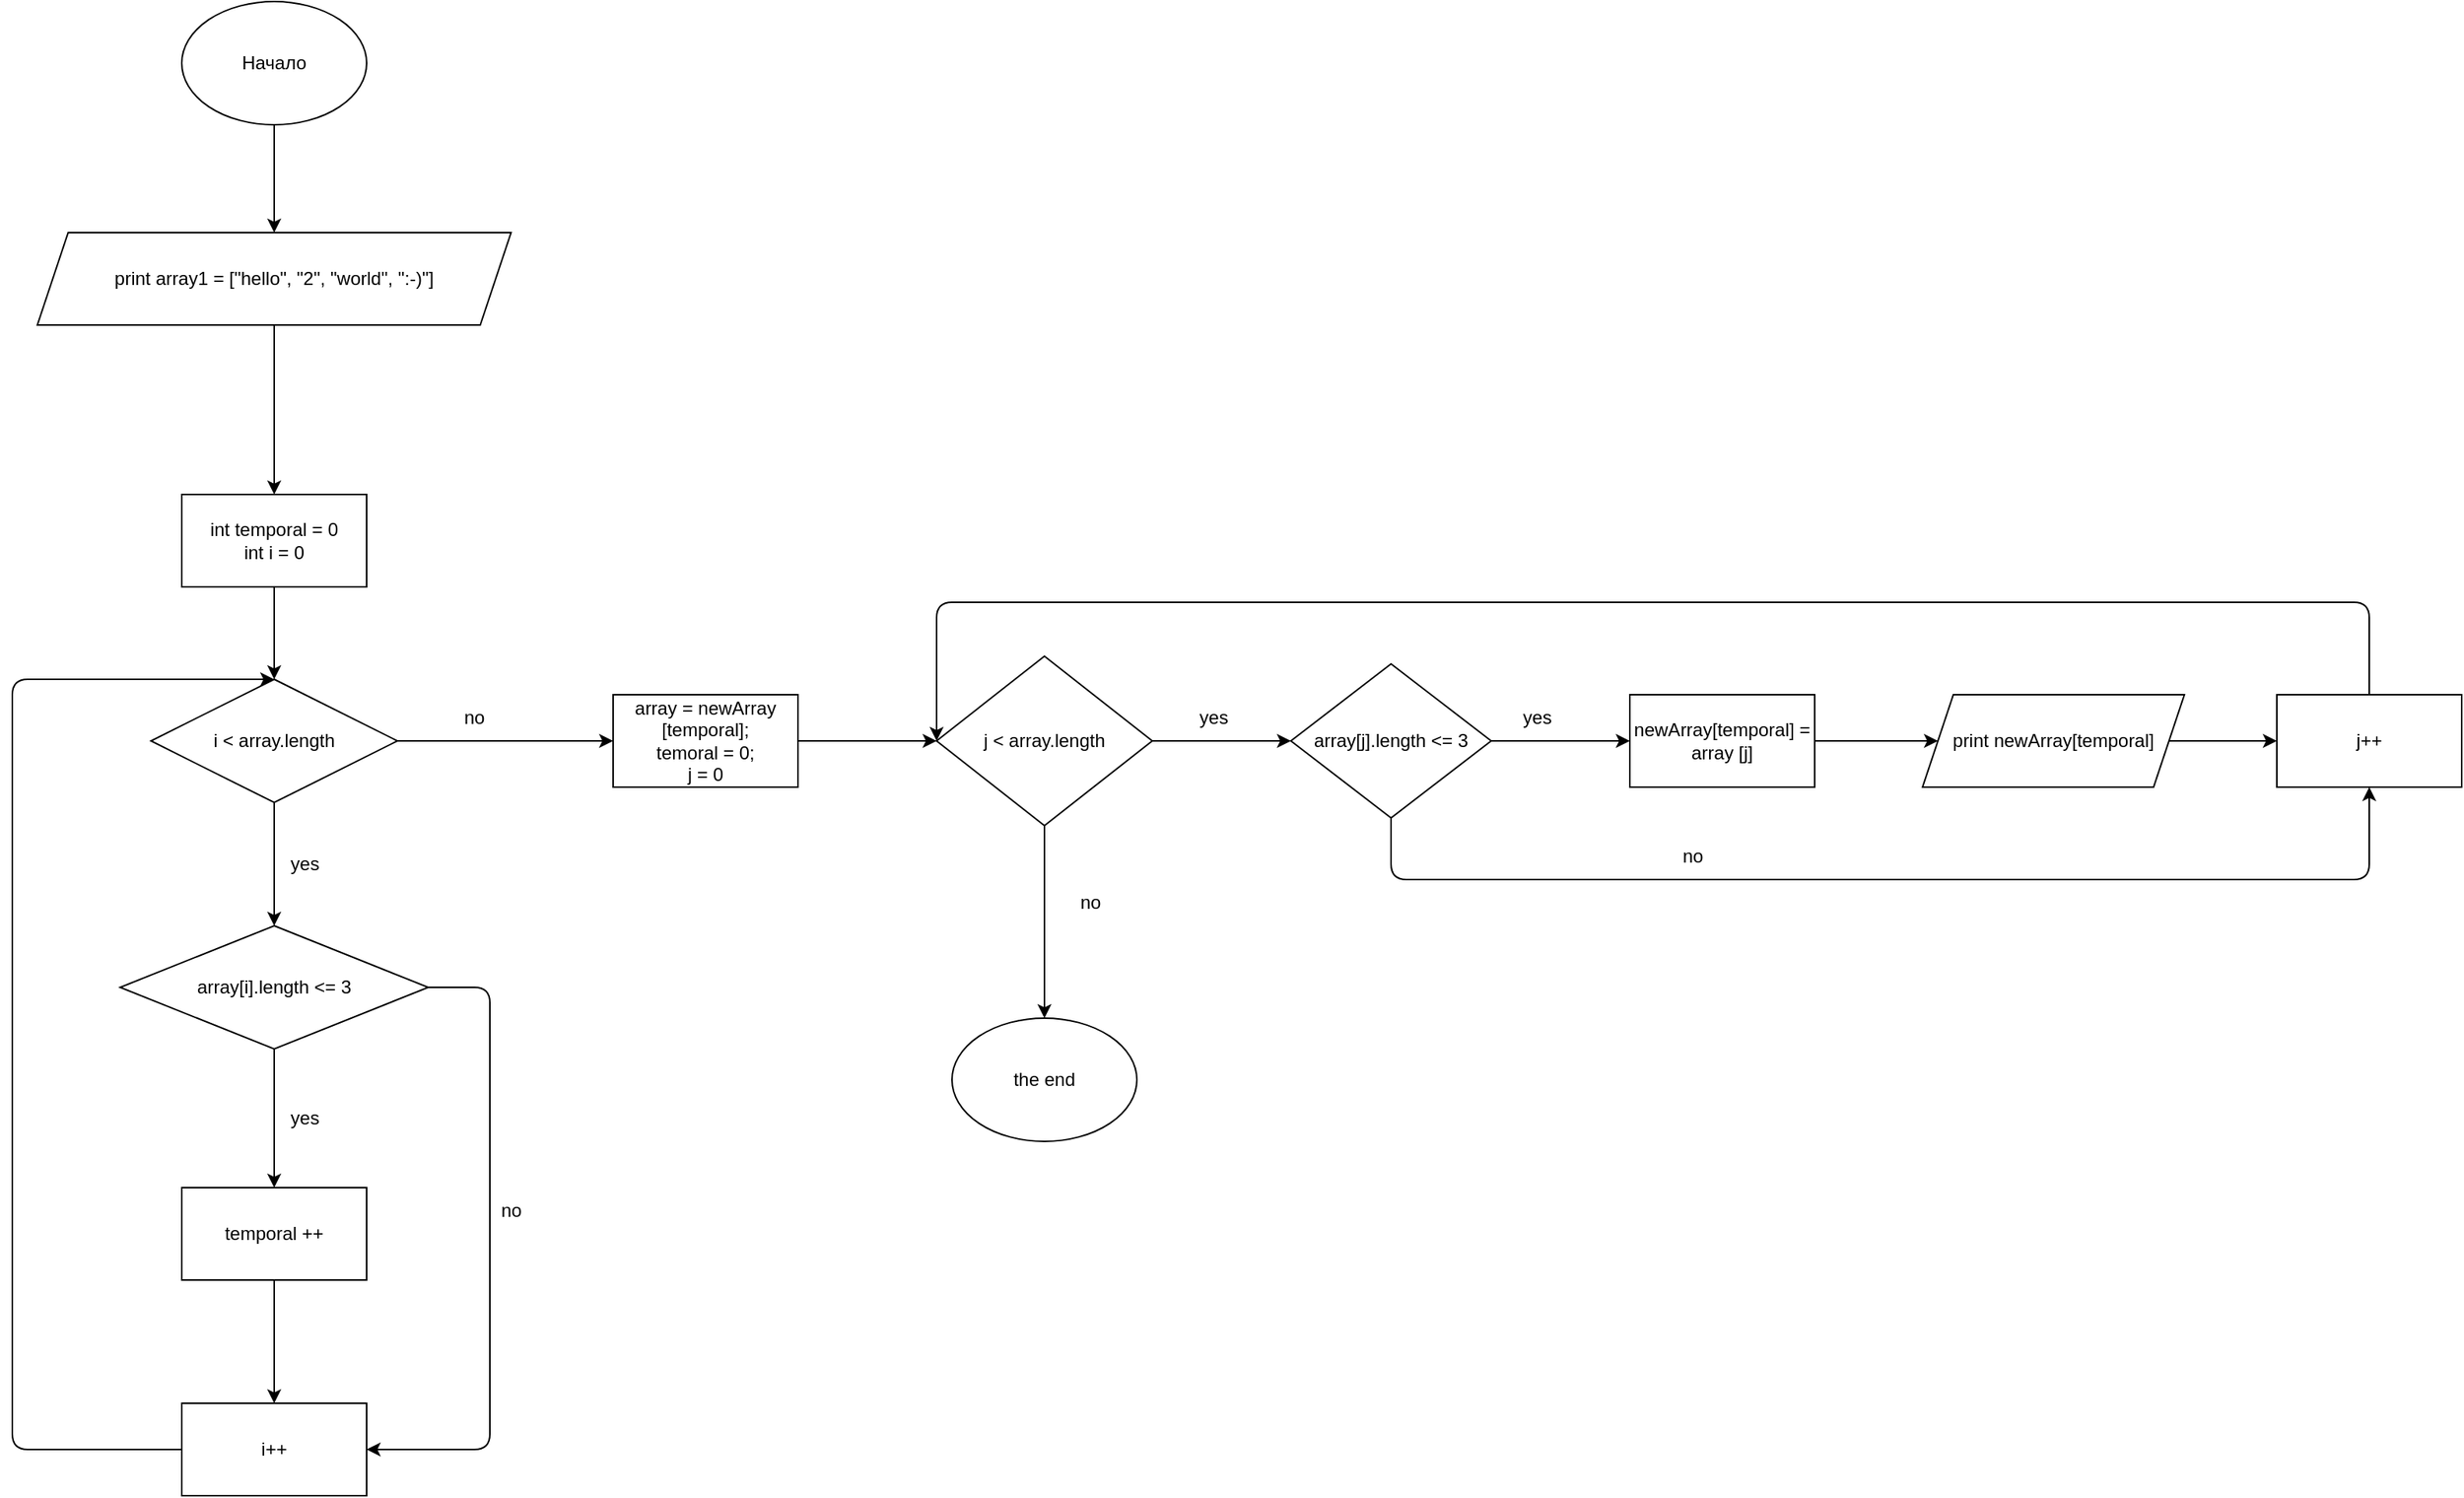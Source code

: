 <mxfile>
    <diagram id="OmwC6JxJdjR2nZ0buQf_" name="Страница 1">
        <mxGraphModel dx="847" dy="256" grid="1" gridSize="10" guides="1" tooltips="1" connect="1" arrows="1" fold="1" page="1" pageScale="1" pageWidth="827" pageHeight="1169" math="0" shadow="0">
            <root>
                <mxCell id="0"/>
                <mxCell id="1" parent="0"/>
                <mxCell id="4" value="" style="edgeStyle=none;html=1;" edge="1" parent="1" source="2" target="3">
                    <mxGeometry relative="1" as="geometry"/>
                </mxCell>
                <mxCell id="2" value="Начало" style="ellipse;whiteSpace=wrap;html=1;" vertex="1" parent="1">
                    <mxGeometry x="230" y="10" width="120" height="80" as="geometry"/>
                </mxCell>
                <mxCell id="8" value="" style="edgeStyle=none;html=1;" edge="1" parent="1" source="3">
                    <mxGeometry relative="1" as="geometry">
                        <mxPoint x="290" y="330" as="targetPoint"/>
                    </mxGeometry>
                </mxCell>
                <mxCell id="3" value="print array1 = [&quot;hello&quot;, &quot;2&quot;, &quot;world&quot;, &quot;:-)&quot;]&lt;br&gt;" style="shape=parallelogram;perimeter=parallelogramPerimeter;whiteSpace=wrap;html=1;fixedSize=1;" vertex="1" parent="1">
                    <mxGeometry x="136.25" y="160" width="307.5" height="60" as="geometry"/>
                </mxCell>
                <mxCell id="13" value="" style="edgeStyle=none;html=1;" edge="1" parent="1" source="11" target="12">
                    <mxGeometry relative="1" as="geometry"/>
                </mxCell>
                <mxCell id="11" value="int temporal = 0&lt;br&gt;int i = 0" style="rounded=0;whiteSpace=wrap;html=1;" vertex="1" parent="1">
                    <mxGeometry x="230" y="330" width="120" height="60" as="geometry"/>
                </mxCell>
                <mxCell id="15" value="" style="edgeStyle=none;html=1;" edge="1" parent="1" source="12" target="14">
                    <mxGeometry relative="1" as="geometry">
                        <Array as="points">
                            <mxPoint x="290" y="570"/>
                        </Array>
                    </mxGeometry>
                </mxCell>
                <mxCell id="12" value="i &amp;lt; array.length" style="rhombus;whiteSpace=wrap;html=1;rounded=0;" vertex="1" parent="1">
                    <mxGeometry x="210" y="450" width="160" height="80" as="geometry"/>
                </mxCell>
                <mxCell id="17" value="" style="edgeStyle=none;html=1;" edge="1" parent="1" source="14" target="16">
                    <mxGeometry relative="1" as="geometry"/>
                </mxCell>
                <mxCell id="14" value="array[i].length &amp;lt;= 3" style="rhombus;whiteSpace=wrap;html=1;rounded=0;" vertex="1" parent="1">
                    <mxGeometry x="190" y="610" width="200" height="80" as="geometry"/>
                </mxCell>
                <mxCell id="19" value="" style="edgeStyle=none;html=1;" edge="1" parent="1" source="16" target="18">
                    <mxGeometry relative="1" as="geometry"/>
                </mxCell>
                <mxCell id="16" value="temporal ++" style="whiteSpace=wrap;html=1;rounded=0;" vertex="1" parent="1">
                    <mxGeometry x="230" y="780" width="120" height="60" as="geometry"/>
                </mxCell>
                <mxCell id="18" value="i++" style="whiteSpace=wrap;html=1;rounded=0;" vertex="1" parent="1">
                    <mxGeometry x="230" y="920" width="120" height="60" as="geometry"/>
                </mxCell>
                <mxCell id="20" value="" style="endArrow=classic;html=1;exitX=0;exitY=0.5;exitDx=0;exitDy=0;entryX=0.5;entryY=0;entryDx=0;entryDy=0;" edge="1" parent="1" source="18" target="12">
                    <mxGeometry width="50" height="50" relative="1" as="geometry">
                        <mxPoint x="270" y="910" as="sourcePoint"/>
                        <mxPoint x="320" y="860" as="targetPoint"/>
                        <Array as="points">
                            <mxPoint x="120" y="950"/>
                            <mxPoint x="120" y="450"/>
                        </Array>
                    </mxGeometry>
                </mxCell>
                <mxCell id="21" value="yes" style="text;html=1;strokeColor=none;fillColor=none;align=center;verticalAlign=middle;whiteSpace=wrap;rounded=0;" vertex="1" parent="1">
                    <mxGeometry x="280" y="554.5" width="60" height="30" as="geometry"/>
                </mxCell>
                <mxCell id="22" value="yes" style="text;html=1;strokeColor=none;fillColor=none;align=center;verticalAlign=middle;whiteSpace=wrap;rounded=0;" vertex="1" parent="1">
                    <mxGeometry x="280" y="720" width="60" height="30" as="geometry"/>
                </mxCell>
                <mxCell id="23" value="" style="endArrow=classic;html=1;exitX=1;exitY=0.5;exitDx=0;exitDy=0;" edge="1" parent="1" source="12">
                    <mxGeometry width="50" height="50" relative="1" as="geometry">
                        <mxPoint x="240" y="490" as="sourcePoint"/>
                        <mxPoint x="510" y="490" as="targetPoint"/>
                    </mxGeometry>
                </mxCell>
                <mxCell id="24" value="" style="endArrow=classic;html=1;entryX=1;entryY=0.5;entryDx=0;entryDy=0;" edge="1" parent="1" target="18">
                    <mxGeometry width="50" height="50" relative="1" as="geometry">
                        <mxPoint x="390" y="650" as="sourcePoint"/>
                        <mxPoint x="290" y="780" as="targetPoint"/>
                        <Array as="points">
                            <mxPoint x="430" y="650"/>
                            <mxPoint x="430" y="950"/>
                        </Array>
                    </mxGeometry>
                </mxCell>
                <mxCell id="25" value="no" style="text;html=1;strokeColor=none;fillColor=none;align=center;verticalAlign=middle;whiteSpace=wrap;rounded=0;" vertex="1" parent="1">
                    <mxGeometry x="414" y="780" width="60" height="30" as="geometry"/>
                </mxCell>
                <mxCell id="29" value="" style="edgeStyle=none;html=1;" edge="1" parent="1" source="26">
                    <mxGeometry relative="1" as="geometry">
                        <mxPoint x="720" y="490" as="targetPoint"/>
                    </mxGeometry>
                </mxCell>
                <mxCell id="26" value="array = newArray [temporal];&lt;br&gt;temoral = 0;&lt;br&gt;j = 0" style="rounded=0;whiteSpace=wrap;html=1;" vertex="1" parent="1">
                    <mxGeometry x="510" y="460" width="120" height="60" as="geometry"/>
                </mxCell>
                <mxCell id="27" value="no" style="text;html=1;strokeColor=none;fillColor=none;align=center;verticalAlign=middle;whiteSpace=wrap;rounded=0;" vertex="1" parent="1">
                    <mxGeometry x="390" y="460" width="60" height="30" as="geometry"/>
                </mxCell>
                <mxCell id="40" value="" style="edgeStyle=none;html=1;" edge="1" parent="1" source="30" target="39">
                    <mxGeometry relative="1" as="geometry"/>
                </mxCell>
                <mxCell id="30" value="j &amp;lt; array.length" style="rhombus;whiteSpace=wrap;html=1;" vertex="1" parent="1">
                    <mxGeometry x="720" y="435" width="140" height="110" as="geometry"/>
                </mxCell>
                <mxCell id="50" value="" style="edgeStyle=none;html=1;" edge="1" parent="1" source="31" target="49">
                    <mxGeometry relative="1" as="geometry"/>
                </mxCell>
                <mxCell id="31" value="newArray[temporal] = array [j]" style="whiteSpace=wrap;html=1;" vertex="1" parent="1">
                    <mxGeometry x="1170" y="460" width="120" height="60" as="geometry"/>
                </mxCell>
                <mxCell id="33" value="j++" style="whiteSpace=wrap;html=1;" vertex="1" parent="1">
                    <mxGeometry x="1590" y="460" width="120" height="60" as="geometry"/>
                </mxCell>
                <mxCell id="38" value="yes" style="text;html=1;strokeColor=none;fillColor=none;align=center;verticalAlign=middle;whiteSpace=wrap;rounded=0;" vertex="1" parent="1">
                    <mxGeometry x="870" y="460" width="60" height="30" as="geometry"/>
                </mxCell>
                <mxCell id="41" value="" style="edgeStyle=none;html=1;" edge="1" parent="1" source="39" target="31">
                    <mxGeometry relative="1" as="geometry"/>
                </mxCell>
                <mxCell id="39" value="array[j].length &amp;lt;= 3" style="rhombus;whiteSpace=wrap;html=1;" vertex="1" parent="1">
                    <mxGeometry x="950" y="440" width="130" height="100" as="geometry"/>
                </mxCell>
                <mxCell id="42" value="yes" style="text;html=1;strokeColor=none;fillColor=none;align=center;verticalAlign=middle;whiteSpace=wrap;rounded=0;" vertex="1" parent="1">
                    <mxGeometry x="1080" y="460" width="60" height="30" as="geometry"/>
                </mxCell>
                <mxCell id="43" value="" style="endArrow=classic;html=1;exitX=0.5;exitY=1;exitDx=0;exitDy=0;" edge="1" parent="1" source="30">
                    <mxGeometry width="50" height="50" relative="1" as="geometry">
                        <mxPoint x="850" y="570" as="sourcePoint"/>
                        <mxPoint x="790" y="670" as="targetPoint"/>
                    </mxGeometry>
                </mxCell>
                <mxCell id="44" value="no" style="text;html=1;strokeColor=none;fillColor=none;align=center;verticalAlign=middle;whiteSpace=wrap;rounded=0;" vertex="1" parent="1">
                    <mxGeometry x="790" y="580" width="60" height="30" as="geometry"/>
                </mxCell>
                <mxCell id="45" value="" style="endArrow=classic;html=1;exitX=0.5;exitY=0;exitDx=0;exitDy=0;entryX=0;entryY=0.5;entryDx=0;entryDy=0;" edge="1" parent="1" source="33" target="30">
                    <mxGeometry width="50" height="50" relative="1" as="geometry">
                        <mxPoint x="1330" y="570" as="sourcePoint"/>
                        <mxPoint x="1380" y="520" as="targetPoint"/>
                        <Array as="points">
                            <mxPoint x="1650" y="400"/>
                            <mxPoint x="1440" y="400"/>
                            <mxPoint x="720" y="400"/>
                        </Array>
                    </mxGeometry>
                </mxCell>
                <mxCell id="46" value="" style="endArrow=classic;html=1;exitX=0.5;exitY=1;exitDx=0;exitDy=0;entryX=0.5;entryY=1;entryDx=0;entryDy=0;" edge="1" parent="1" source="39" target="33">
                    <mxGeometry width="50" height="50" relative="1" as="geometry">
                        <mxPoint x="1030" y="570" as="sourcePoint"/>
                        <mxPoint x="1080" y="520" as="targetPoint"/>
                        <Array as="points">
                            <mxPoint x="1015" y="580"/>
                            <mxPoint x="1440" y="580"/>
                            <mxPoint x="1650" y="580"/>
                        </Array>
                    </mxGeometry>
                </mxCell>
                <mxCell id="47" value="no" style="text;html=1;strokeColor=none;fillColor=none;align=center;verticalAlign=middle;whiteSpace=wrap;rounded=0;" vertex="1" parent="1">
                    <mxGeometry x="1181" y="550" width="60" height="30" as="geometry"/>
                </mxCell>
                <mxCell id="51" value="" style="edgeStyle=none;html=1;" edge="1" parent="1" source="49" target="33">
                    <mxGeometry relative="1" as="geometry"/>
                </mxCell>
                <mxCell id="49" value="print newArray[temporal]" style="shape=parallelogram;perimeter=parallelogramPerimeter;whiteSpace=wrap;html=1;fixedSize=1;" vertex="1" parent="1">
                    <mxGeometry x="1360" y="460" width="170" height="60" as="geometry"/>
                </mxCell>
                <mxCell id="52" value="the end" style="ellipse;whiteSpace=wrap;html=1;" vertex="1" parent="1">
                    <mxGeometry x="730" y="670" width="120" height="80" as="geometry"/>
                </mxCell>
            </root>
        </mxGraphModel>
    </diagram>
</mxfile>